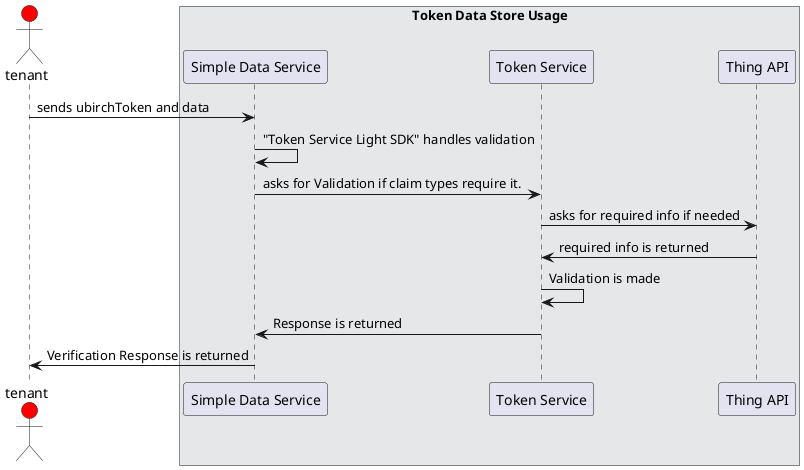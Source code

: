 @startuml
actor tenant #red
box "Token Data Store Usage" #E5E7E9
tenant->"Simple Data Service": sends ubirchToken and data
"Simple Data Service"->"Simple Data Service": "Token Service Light SDK" handles validation
"Simple Data Service"->"Token Service": asks for Validation if claim types require it.
"Token Service"->"Thing API": asks for required info if needed
"Thing API"->"Token Service": required info is returned
"Token Service"->"Token Service": Validation is made
"Token Service"->"Simple Data Service": Response is returned
"Simple Data Service"->tenant: Verification Response is returned
end box
@enduml

